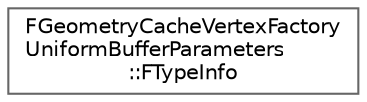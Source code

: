 digraph "Graphical Class Hierarchy"
{
 // INTERACTIVE_SVG=YES
 // LATEX_PDF_SIZE
  bgcolor="transparent";
  edge [fontname=Helvetica,fontsize=10,labelfontname=Helvetica,labelfontsize=10];
  node [fontname=Helvetica,fontsize=10,shape=box,height=0.2,width=0.4];
  rankdir="LR";
  Node0 [id="Node000000",label="FGeometryCacheVertexFactory\lUniformBufferParameters\l::FTypeInfo",height=0.2,width=0.4,color="grey40", fillcolor="white", style="filled",URL="$d3/dae/structFGeometryCacheVertexFactoryUniformBufferParameters_1_1FTypeInfo.html",tooltip=" "];
}
